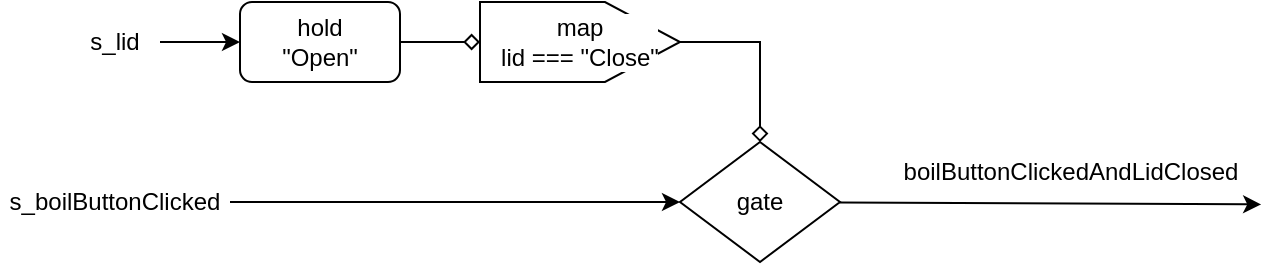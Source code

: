 <mxfile version="24.7.10">
  <diagram id="bthfR-QZZWKckr_qiz-K" name="ページ1">
    <mxGraphModel dx="1384" dy="643" grid="1" gridSize="10" guides="1" tooltips="1" connect="1" arrows="1" fold="1" page="0" pageScale="1" pageWidth="827" pageHeight="1169" math="0" shadow="0">
      <root>
        <mxCell id="0" />
        <mxCell id="1" parent="0" />
        <mxCell id="5VRAvVUR2-phpQkzf3P--2" value="s_lid" style="text;html=1;align=center;verticalAlign=middle;whiteSpace=wrap;rounded=0;fontSize=12;fontFamily=Helvetica;fontColor=default;labelBackgroundColor=default;" vertex="1" parent="1">
          <mxGeometry x="115" y="460" width="45" height="20" as="geometry" />
        </mxCell>
        <mxCell id="5VRAvVUR2-phpQkzf3P--3" value="s_boilButtonClicked" style="text;html=1;align=center;verticalAlign=middle;whiteSpace=wrap;rounded=0;fontSize=12;fontFamily=Helvetica;fontColor=default;labelBackgroundColor=default;" vertex="1" parent="1">
          <mxGeometry x="80" y="540" width="115" height="20" as="geometry" />
        </mxCell>
        <mxCell id="5VRAvVUR2-phpQkzf3P--4" value="hold&lt;div&gt;&quot;Open&quot;&lt;/div&gt;" style="rounded=1;whiteSpace=wrap;html=1;fontFamily=Helvetica;fontSize=12;fontColor=default;labelBackgroundColor=default;" vertex="1" parent="1">
          <mxGeometry x="200" y="450" width="80" height="40" as="geometry" />
        </mxCell>
        <mxCell id="5VRAvVUR2-phpQkzf3P--5" value="map&lt;div&gt;lid === &quot;Close&quot;&lt;/div&gt;" style="shape=offPageConnector;whiteSpace=wrap;html=1;fontFamily=Helvetica;fontSize=12;fontColor=default;labelBackgroundColor=default;direction=north;" vertex="1" parent="1">
          <mxGeometry x="320" y="450" width="100" height="40" as="geometry" />
        </mxCell>
        <mxCell id="5VRAvVUR2-phpQkzf3P--6" value="" style="endArrow=classic;html=1;rounded=0;" edge="1" parent="1" source="5VRAvVUR2-phpQkzf3P--2" target="5VRAvVUR2-phpQkzf3P--4">
          <mxGeometry width="50" height="50" relative="1" as="geometry">
            <mxPoint x="290" y="580" as="sourcePoint" />
            <mxPoint x="340" y="530" as="targetPoint" />
          </mxGeometry>
        </mxCell>
        <mxCell id="5VRAvVUR2-phpQkzf3P--7" value="" style="endArrow=diamond;html=1;rounded=0;endFill=0;" edge="1" parent="1" source="5VRAvVUR2-phpQkzf3P--4" target="5VRAvVUR2-phpQkzf3P--5">
          <mxGeometry width="50" height="50" relative="1" as="geometry">
            <mxPoint x="290" y="580" as="sourcePoint" />
            <mxPoint x="340" y="530" as="targetPoint" />
          </mxGeometry>
        </mxCell>
        <mxCell id="5VRAvVUR2-phpQkzf3P--8" value="gate" style="rhombus;whiteSpace=wrap;html=1;" vertex="1" parent="1">
          <mxGeometry x="420" y="520" width="80" height="60" as="geometry" />
        </mxCell>
        <mxCell id="5VRAvVUR2-phpQkzf3P--9" value="" style="endArrow=classic;html=1;rounded=0;" edge="1" parent="1" source="5VRAvVUR2-phpQkzf3P--3" target="5VRAvVUR2-phpQkzf3P--8">
          <mxGeometry width="50" height="50" relative="1" as="geometry">
            <mxPoint x="350" y="620" as="sourcePoint" />
            <mxPoint x="400" y="570" as="targetPoint" />
          </mxGeometry>
        </mxCell>
        <mxCell id="5VRAvVUR2-phpQkzf3P--10" value="" style="endArrow=diamond;html=1;rounded=0;endFill=0;" edge="1" parent="1" source="5VRAvVUR2-phpQkzf3P--5" target="5VRAvVUR2-phpQkzf3P--8">
          <mxGeometry width="50" height="50" relative="1" as="geometry">
            <mxPoint x="460" y="460" as="sourcePoint" />
            <mxPoint x="500" y="460" as="targetPoint" />
            <Array as="points">
              <mxPoint x="460" y="470" />
            </Array>
          </mxGeometry>
        </mxCell>
        <mxCell id="5VRAvVUR2-phpQkzf3P--11" value="" style="endArrow=classic;html=1;rounded=0;entryX=1.003;entryY=1.04;entryDx=0;entryDy=0;entryPerimeter=0;" edge="1" parent="1" source="5VRAvVUR2-phpQkzf3P--8" target="5VRAvVUR2-phpQkzf3P--12">
          <mxGeometry width="50" height="50" relative="1" as="geometry">
            <mxPoint x="560" y="620" as="sourcePoint" />
            <mxPoint x="600" y="550" as="targetPoint" />
          </mxGeometry>
        </mxCell>
        <mxCell id="5VRAvVUR2-phpQkzf3P--12" value="boilButtonClickedAndLidClosed" style="text;html=1;align=center;verticalAlign=middle;resizable=0;points=[];autosize=1;strokeColor=none;fillColor=none;" vertex="1" parent="1">
          <mxGeometry x="520" y="520" width="190" height="30" as="geometry" />
        </mxCell>
      </root>
    </mxGraphModel>
  </diagram>
</mxfile>
